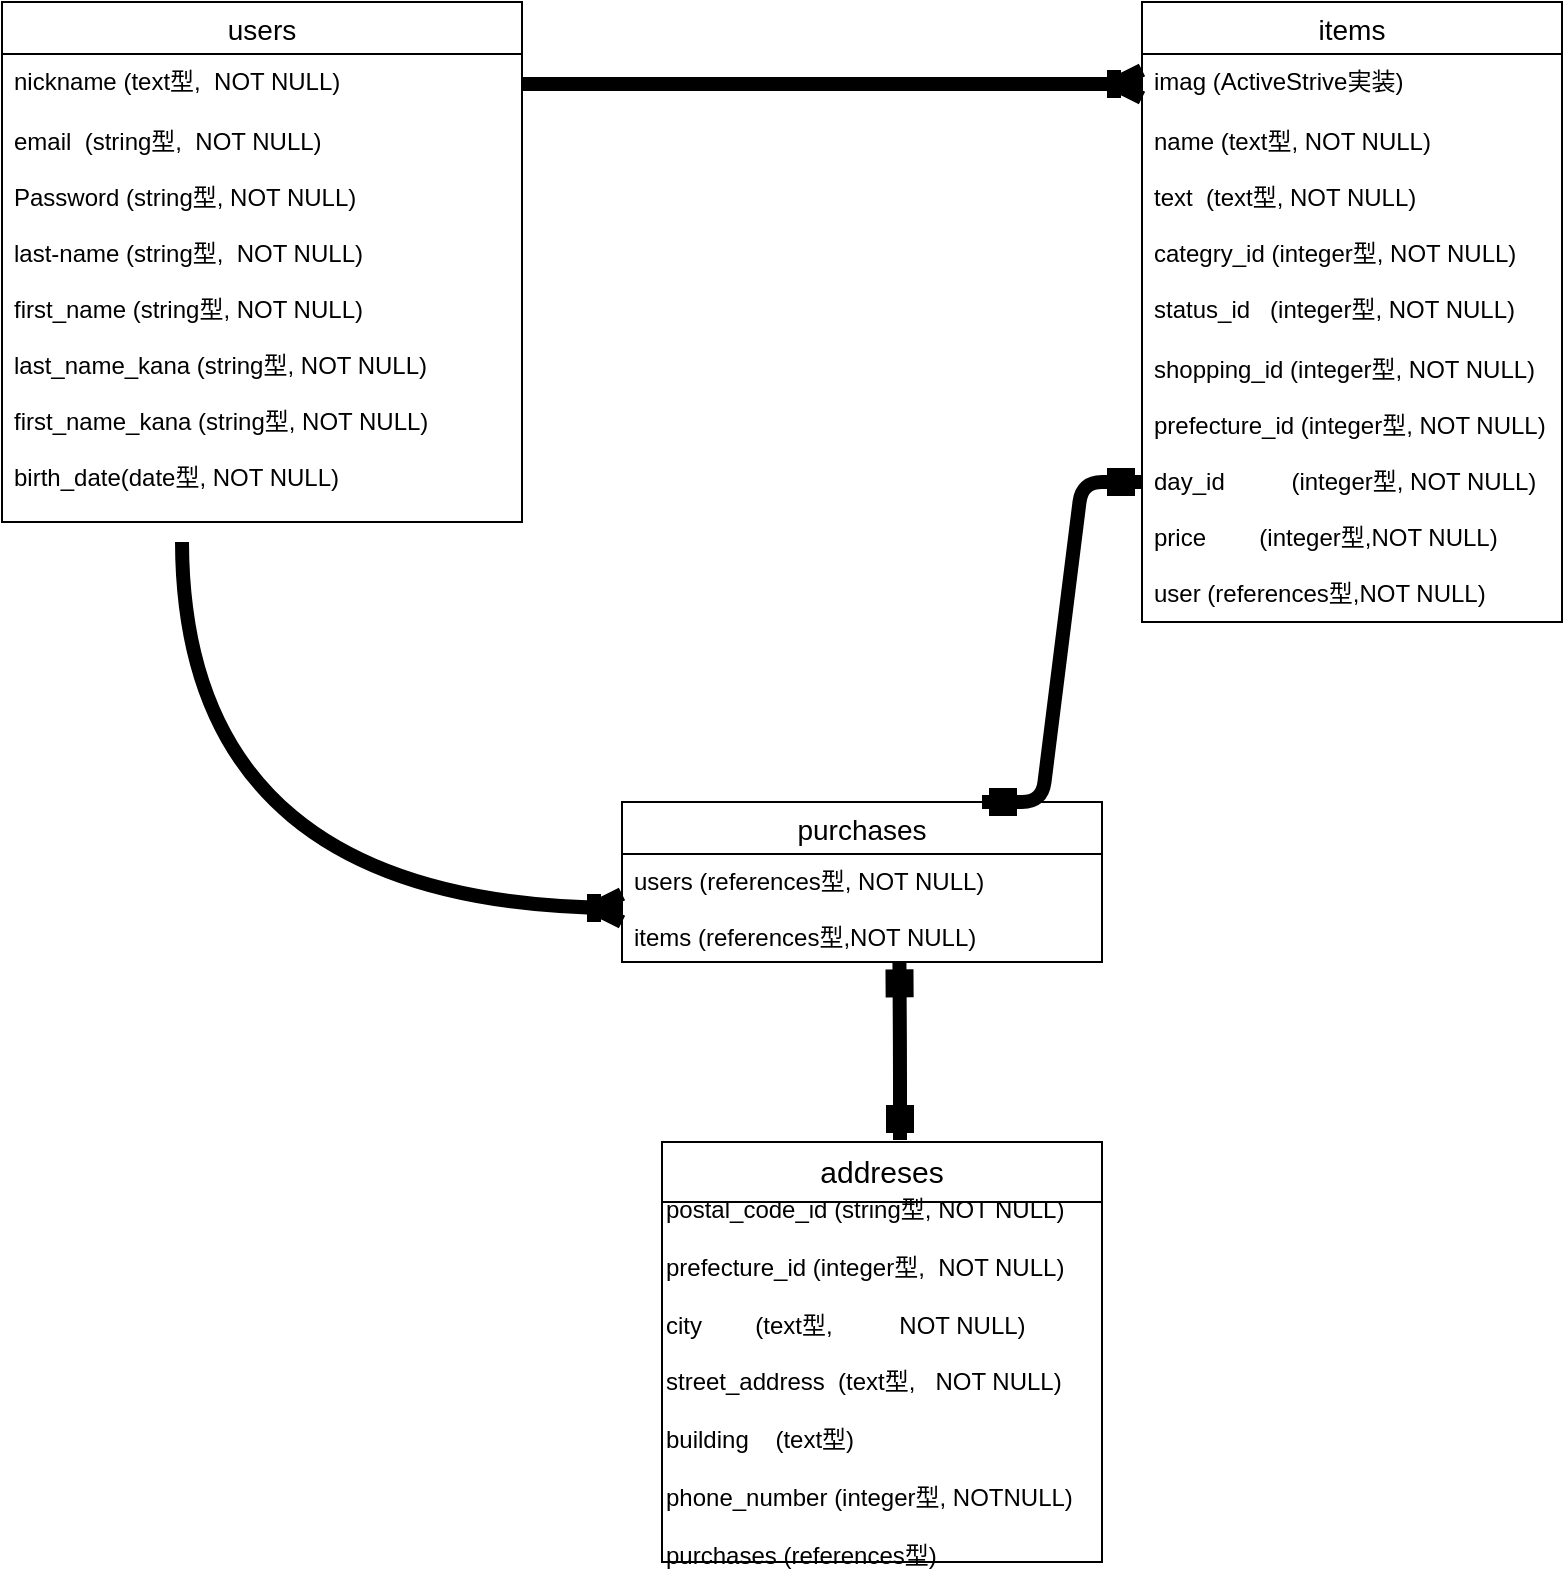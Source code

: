 <mxfile version="13.6.5">
    <diagram id="qijFTJrBJnc0dqYN5qgW" name="ページ1">
        <mxGraphModel dx="2180" dy="2971" grid="1" gridSize="10" guides="1" tooltips="1" connect="1" arrows="1" fold="1" page="1" pageScale="1" pageWidth="827" pageHeight="1169" math="0" shadow="0">
            <root>
                <mxCell id="0"/>
                <mxCell id="1" parent="0"/>
                <mxCell id="63" value="users" style="swimlane;fontStyle=0;childLayout=stackLayout;horizontal=1;startSize=26;horizontalStack=0;resizeParent=1;resizeParentMax=0;resizeLast=0;collapsible=1;marginBottom=0;align=center;fontSize=14;rounded=0;" vertex="1" parent="1">
                    <mxGeometry x="-1650" y="-2080" width="260" height="260" as="geometry"/>
                </mxCell>
                <mxCell id="65" value="nickname (text型,  NOT NULL)" style="text;strokeColor=none;fillColor=none;spacingLeft=4;spacingRight=4;overflow=hidden;rotatable=0;points=[[0,0.5],[1,0.5]];portConstraint=eastwest;fontSize=12;" vertex="1" parent="63">
                    <mxGeometry y="26" width="260" height="30" as="geometry"/>
                </mxCell>
                <mxCell id="66" value="email  (string型,  NOT NULL)&#10;&#10;Password (string型, NOT NULL)&#10;&#10;last-name (string型,  NOT NULL)&#10;&#10;first_name (string型, NOT NULL)&#10;&#10;last_name_kana (string型, NOT NULL)&#10;&#10;first_name_kana (string型, NOT NULL)&#10;&#10;birth_date(date型, NOT NULL)&#10;" style="text;strokeColor=none;fillColor=none;spacingLeft=4;spacingRight=4;overflow=hidden;rotatable=0;points=[[0,0.5],[1,0.5]];portConstraint=eastwest;fontSize=12;" vertex="1" parent="63">
                    <mxGeometry y="56" width="260" height="204" as="geometry"/>
                </mxCell>
                <mxCell id="110" style="edgeStyle=orthogonalEdgeStyle;rounded=1;orthogonalLoop=1;jettySize=auto;html=1;exitX=1;exitY=0.5;exitDx=0;exitDy=0;strokeWidth=6;fontSize=15;" edge="1" parent="63" source="66" target="66">
                    <mxGeometry relative="1" as="geometry"/>
                </mxCell>
                <mxCell id="116" style="edgeStyle=orthogonalEdgeStyle;rounded=1;orthogonalLoop=1;jettySize=auto;html=1;exitX=1;exitY=0.5;exitDx=0;exitDy=0;strokeWidth=6;fontSize=15;" edge="1" parent="63" source="66" target="66">
                    <mxGeometry relative="1" as="geometry"/>
                </mxCell>
                <mxCell id="88" value="items" style="swimlane;fontStyle=0;childLayout=stackLayout;horizontal=1;startSize=26;horizontalStack=0;resizeParent=1;resizeParentMax=0;resizeLast=0;collapsible=1;marginBottom=0;align=center;fontSize=14;rounded=0;" vertex="1" parent="1">
                    <mxGeometry x="-1080" y="-2080" width="210" height="310" as="geometry"/>
                </mxCell>
                <mxCell id="90" value="imag (ActiveStrive実装)&#10;　" style="text;strokeColor=none;fillColor=none;spacingLeft=4;spacingRight=4;overflow=hidden;rotatable=0;points=[[0,0.5],[1,0.5]];portConstraint=eastwest;fontSize=12;" vertex="1" parent="88">
                    <mxGeometry y="26" width="210" height="30" as="geometry"/>
                </mxCell>
                <mxCell id="91" value="name (text型, NOT NULL)&#10;&#10;text  (text型, NOT NULL)&#10;&#10;categry_id (integer型, NOT NULL)&#10;&#10;status_id   (integer型, NOT NULL)&#10;&#10;" style="text;strokeColor=none;fillColor=none;spacingLeft=4;spacingRight=4;overflow=hidden;rotatable=0;points=[[0,0.5],[1,0.5]];portConstraint=eastwest;fontSize=12;" vertex="1" parent="88">
                    <mxGeometry y="56" width="210" height="114" as="geometry"/>
                </mxCell>
                <mxCell id="70" value="shopping_id (integer型, NOT NULL)&#10;&#10;prefecture_id (integer型, NOT NULL)&#10;&#10;day_id          (integer型, NOT NULL)&#10;&#10;price        (integer型,NOT NULL)&#10;&#10;user (references型,NOT NULL)&#10;" style="text;strokeColor=none;fillColor=none;spacingLeft=4;spacingRight=4;overflow=hidden;rotatable=0;points=[[0,0.5],[1,0.5]];portConstraint=eastwest;fontSize=12;" vertex="1" parent="88">
                    <mxGeometry y="170" width="210" height="140" as="geometry"/>
                </mxCell>
                <mxCell id="128" value="" style="edgeStyle=entityRelationEdgeStyle;fontSize=12;html=1;endArrow=ERoneToMany;strokeWidth=7;exitX=1;exitY=0.5;exitDx=0;exitDy=0;entryX=0;entryY=0.5;entryDx=0;entryDy=0;" edge="1" parent="1" source="65" target="90">
                    <mxGeometry width="100" height="100" relative="1" as="geometry">
                        <mxPoint x="-1290" y="-1950" as="sourcePoint"/>
                        <mxPoint x="-1190" y="-2050" as="targetPoint"/>
                    </mxGeometry>
                </mxCell>
                <mxCell id="123" value="purchases" style="swimlane;fontStyle=0;childLayout=stackLayout;horizontal=1;startSize=26;horizontalStack=0;resizeParent=1;resizeParentMax=0;resizeLast=0;collapsible=1;marginBottom=0;align=center;fontSize=14;rounded=0;" vertex="1" parent="1">
                    <mxGeometry x="-1340" y="-1680" width="240" height="80" as="geometry"/>
                </mxCell>
                <mxCell id="124" value="users (references型, NOT NULL)&#10;&#10;items (references型,NOT NULL)&#10;" style="text;strokeColor=none;fillColor=none;spacingLeft=4;spacingRight=4;overflow=hidden;rotatable=0;points=[[0,0.5],[1,0.5]];portConstraint=eastwest;fontSize=12;" vertex="1" parent="123">
                    <mxGeometry y="26" width="240" height="54" as="geometry"/>
                </mxCell>
                <mxCell id="141" value="" style="edgeStyle=entityRelationEdgeStyle;fontSize=12;html=1;endArrow=ERmandOne;startArrow=ERmandOne;strokeWidth=7;entryX=0;entryY=0.5;entryDx=0;entryDy=0;exitX=0.75;exitY=0;exitDx=0;exitDy=0;" edge="1" parent="1" source="123" target="70">
                    <mxGeometry width="100" height="100" relative="1" as="geometry">
                        <mxPoint x="-1240" y="-1720" as="sourcePoint"/>
                        <mxPoint x="-1140" y="-1820" as="targetPoint"/>
                    </mxGeometry>
                </mxCell>
                <mxCell id="142" value="" style="edgeStyle=orthogonalEdgeStyle;fontSize=12;html=1;endArrow=ERoneToMany;strokeWidth=7;elbow=vertical;curved=1;entryX=0;entryY=0.5;entryDx=0;entryDy=0;" edge="1" parent="1" target="124">
                    <mxGeometry width="100" height="100" relative="1" as="geometry">
                        <mxPoint x="-1560" y="-1810" as="sourcePoint"/>
                        <mxPoint x="-1290" y="-1930" as="targetPoint"/>
                    </mxGeometry>
                </mxCell>
                <mxCell id="147" value="" style="fontSize=12;html=1;endArrow=ERmandOne;startArrow=ERmandOne;strokeWidth=7;entryX=0.578;entryY=1.003;entryDx=0;entryDy=0;entryPerimeter=0;" edge="1" parent="1" target="124">
                    <mxGeometry width="100" height="100" relative="1" as="geometry">
                        <mxPoint x="-1201" y="-1511" as="sourcePoint"/>
                        <mxPoint x="-1180" y="-1600" as="targetPoint"/>
                        <Array as="points">
                            <mxPoint x="-1201" y="-1550"/>
                        </Array>
                    </mxGeometry>
                </mxCell>
                <mxCell id="67" value="addreses" style="swimlane;fontStyle=0;childLayout=stackLayout;horizontal=1;startSize=30;horizontalStack=0;resizeParent=1;resizeParentMax=0;resizeLast=0;collapsible=1;marginBottom=0;align=center;fontSize=15;rounded=0;spacingTop=-2;rotation=0;" vertex="1" parent="1">
                    <mxGeometry x="-1320" y="-1510" width="220" height="210" as="geometry"/>
                </mxCell>
                <mxCell id="108" value="postal_code_id (string型, NOT NULL)&lt;br&gt;&lt;br&gt;prefecture_id (integer型,&amp;nbsp; NOT NULL)&lt;br&gt;&lt;br&gt;city&amp;nbsp; &amp;nbsp; &amp;nbsp; &amp;nbsp; (text型,&amp;nbsp; &amp;nbsp; &amp;nbsp; &amp;nbsp; &amp;nbsp; NOT NULL)&lt;br&gt;&lt;br&gt;street_address&amp;nbsp; (text型,&amp;nbsp; &amp;nbsp;NOT NULL)&lt;br&gt;&lt;br&gt;building&amp;nbsp; &amp;nbsp; (text型)&lt;br&gt;&lt;br&gt;phone_number (integer型, NOTNULL)&lt;br&gt;&lt;br&gt;purchases (references型)" style="text;html=1;align=left;verticalAlign=middle;resizable=0;points=[];autosize=1;" vertex="1" parent="67">
                    <mxGeometry y="30" width="220" height="180" as="geometry"/>
                </mxCell>
            </root>
        </mxGraphModel>
    </diagram>
</mxfile>